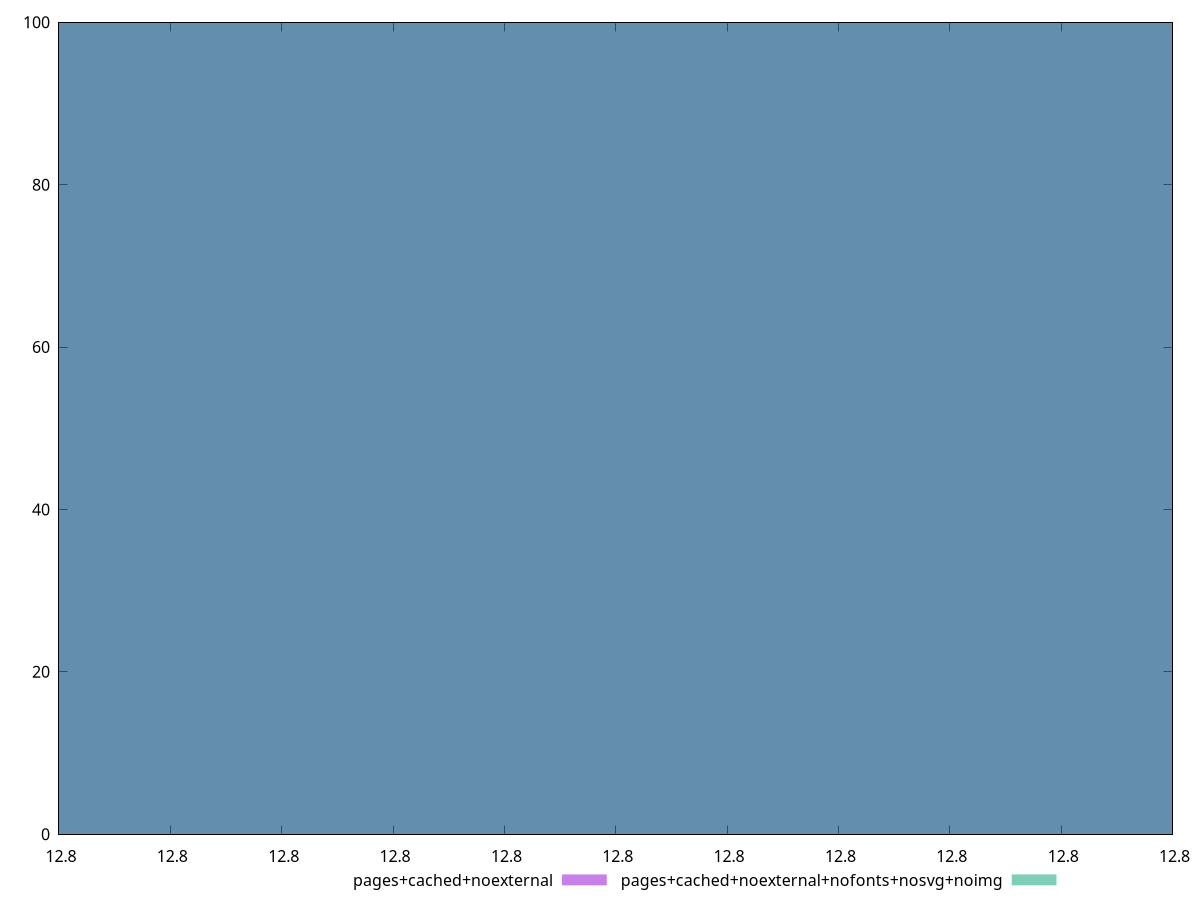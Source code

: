 $_pagesCachedNoexternal <<EOF
12.80000000000001 100
EOF
$_pagesCachedNoexternalNofontsNosvgNoimg <<EOF
12.80000000000001 100
EOF
set key outside below
set terminal pngcairo
set output "report_00006_2020-11-02T20-21-41.718Z/estimated-input-latency/estimated-input-latency_pages+cached+noexternal_pages+cached+noexternal+nofonts+nosvg+noimg+hist.png"
set boxwidth 1.7983939046234355e-14
set style fill transparent solid 0.5 noborder
set yrange [0:100]
plot $_pagesCachedNoexternal title "pages+cached+noexternal" with boxes ,$_pagesCachedNoexternalNofontsNosvgNoimg title "pages+cached+noexternal+nofonts+nosvg+noimg" with boxes ,